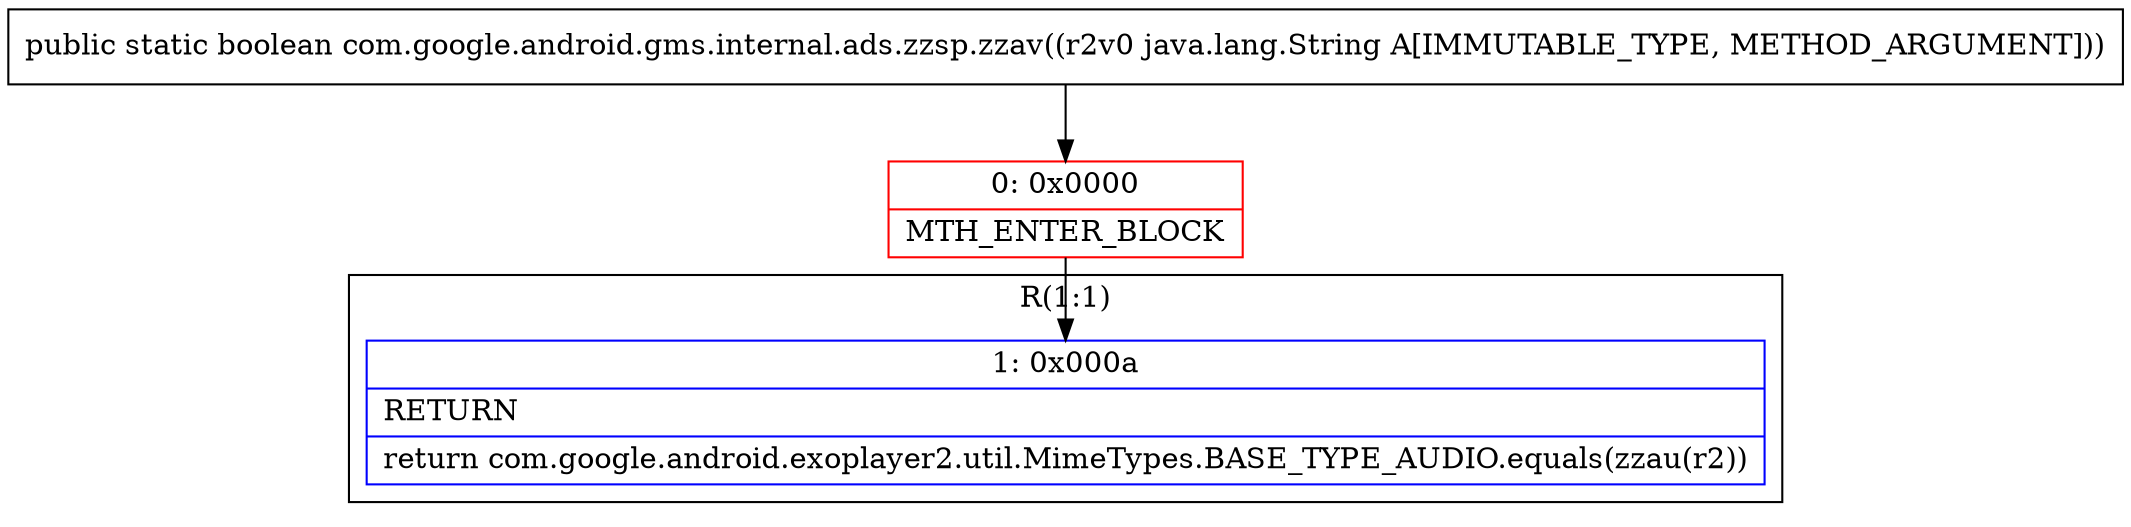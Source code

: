 digraph "CFG forcom.google.android.gms.internal.ads.zzsp.zzav(Ljava\/lang\/String;)Z" {
subgraph cluster_Region_1949320537 {
label = "R(1:1)";
node [shape=record,color=blue];
Node_1 [shape=record,label="{1\:\ 0x000a|RETURN\l|return com.google.android.exoplayer2.util.MimeTypes.BASE_TYPE_AUDIO.equals(zzau(r2))\l}"];
}
Node_0 [shape=record,color=red,label="{0\:\ 0x0000|MTH_ENTER_BLOCK\l}"];
MethodNode[shape=record,label="{public static boolean com.google.android.gms.internal.ads.zzsp.zzav((r2v0 java.lang.String A[IMMUTABLE_TYPE, METHOD_ARGUMENT])) }"];
MethodNode -> Node_0;
Node_0 -> Node_1;
}

